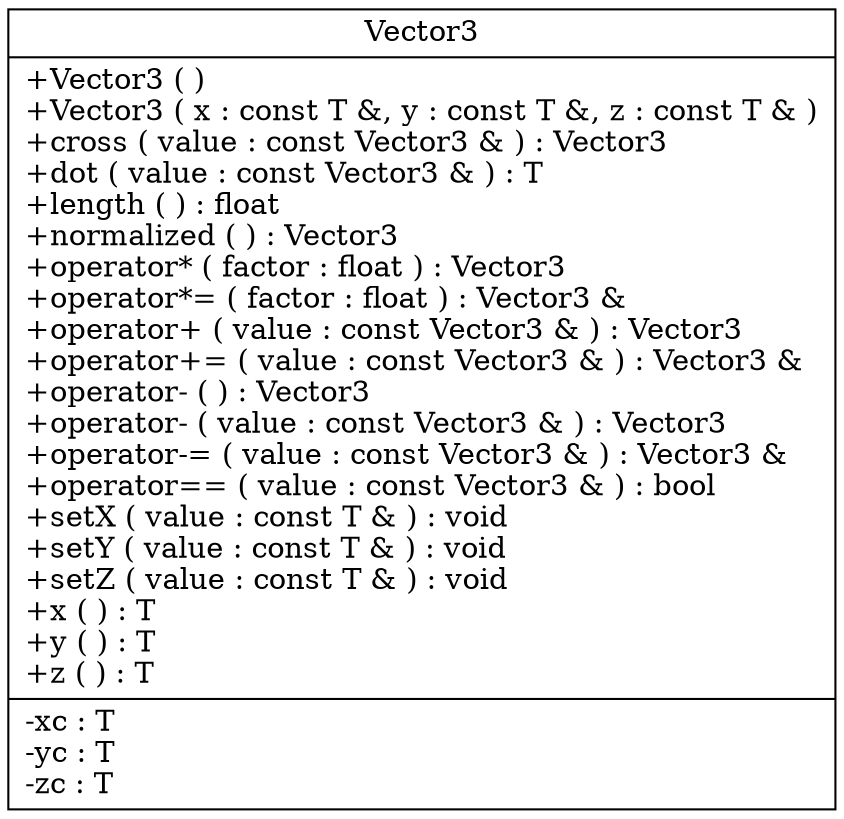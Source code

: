 digraph Vector3
{
graph [ rankdir="RL" ]
"d3/de7/class_vector3" [ label="Vector3\n|+Vector3 (  )\l+Vector3 ( x : const T &, y : const T &, z : const T & )\l+cross ( value : const Vector3 & ) : Vector3\l+dot ( value : const Vector3 & ) : T\l+length (  ) : float\l+normalized (  ) : Vector3\l+operator* ( factor : float ) : Vector3\l+operator*= ( factor : float ) : Vector3 &\l+operator+ ( value : const Vector3 & ) : Vector3\l+operator+= ( value : const Vector3 & ) : Vector3 &\l+operator- (  ) : Vector3\l+operator- ( value : const Vector3 & ) : Vector3\l+operator-= ( value : const Vector3 & ) : Vector3 &\l+operator== ( value : const Vector3 & ) : bool\l+setX ( value : const T & ) : void\l+setY ( value : const T & ) : void\l+setZ ( value : const T & ) : void\l+x (  ) : T\l+y (  ) : T\l+z (  ) : T\l|-xc : T\l-yc : T\l-zc : T\l" shape="record" ]
}